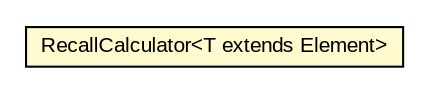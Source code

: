 #!/usr/local/bin/dot
#
# Class diagram 
# Generated by UMLGraph version R5_6-24-gf6e263 (http://www.umlgraph.org/)
#

digraph G {
	edge [fontname="arial",fontsize=10,labelfontname="arial",labelfontsize=10];
	node [fontname="arial",fontsize=10,shape=plaintext];
	nodesep=0.25;
	ranksep=0.5;
	// edu.arizona.biosemantics.semanticmarkup.eval.metric.RecallCalculator<T extends edu.arizona.biosemantics.semanticmarkup.model.Element>
	c122513 [label=<<table title="edu.arizona.biosemantics.semanticmarkup.eval.metric.RecallCalculator" border="0" cellborder="1" cellspacing="0" cellpadding="2" port="p" bgcolor="lemonChiffon" href="./RecallCalculator.html">
		<tr><td><table border="0" cellspacing="0" cellpadding="1">
<tr><td align="center" balign="center"> RecallCalculator&lt;T extends Element&gt; </td></tr>
		</table></td></tr>
		</table>>, URL="./RecallCalculator.html", fontname="arial", fontcolor="black", fontsize=10.0];
}

